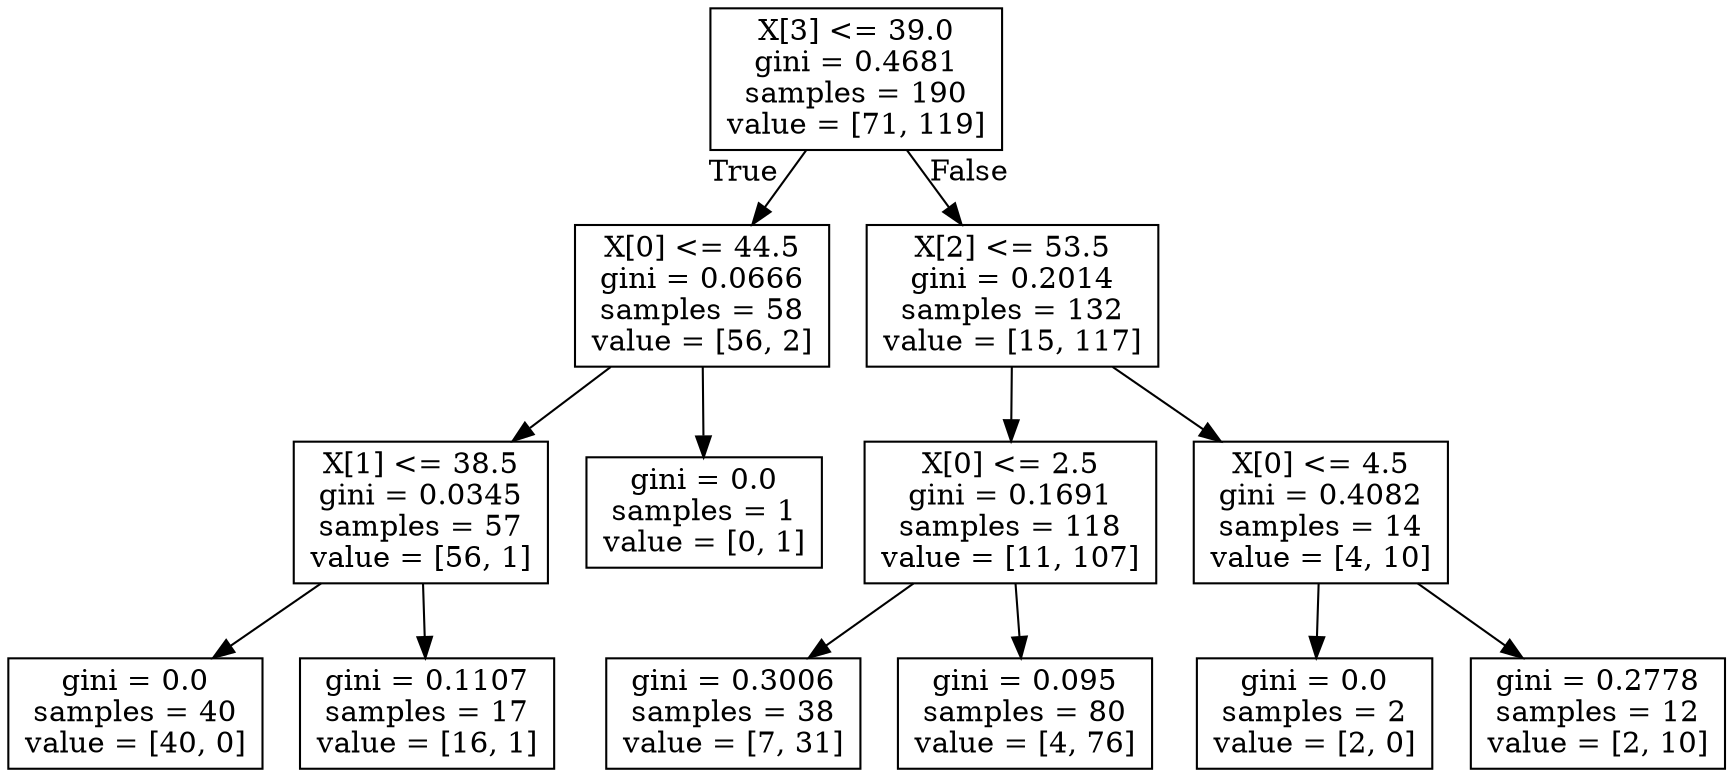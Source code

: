 digraph Tree {
node [shape=box] ;
0 [label="X[3] <= 39.0\ngini = 0.4681\nsamples = 190\nvalue = [71, 119]"] ;
1 [label="X[0] <= 44.5\ngini = 0.0666\nsamples = 58\nvalue = [56, 2]"] ;
0 -> 1 [labeldistance=2.5, labelangle=45, headlabel="True"] ;
2 [label="X[1] <= 38.5\ngini = 0.0345\nsamples = 57\nvalue = [56, 1]"] ;
1 -> 2 ;
3 [label="gini = 0.0\nsamples = 40\nvalue = [40, 0]"] ;
2 -> 3 ;
4 [label="gini = 0.1107\nsamples = 17\nvalue = [16, 1]"] ;
2 -> 4 ;
5 [label="gini = 0.0\nsamples = 1\nvalue = [0, 1]"] ;
1 -> 5 ;
6 [label="X[2] <= 53.5\ngini = 0.2014\nsamples = 132\nvalue = [15, 117]"] ;
0 -> 6 [labeldistance=2.5, labelangle=-45, headlabel="False"] ;
7 [label="X[0] <= 2.5\ngini = 0.1691\nsamples = 118\nvalue = [11, 107]"] ;
6 -> 7 ;
8 [label="gini = 0.3006\nsamples = 38\nvalue = [7, 31]"] ;
7 -> 8 ;
9 [label="gini = 0.095\nsamples = 80\nvalue = [4, 76]"] ;
7 -> 9 ;
10 [label="X[0] <= 4.5\ngini = 0.4082\nsamples = 14\nvalue = [4, 10]"] ;
6 -> 10 ;
11 [label="gini = 0.0\nsamples = 2\nvalue = [2, 0]"] ;
10 -> 11 ;
12 [label="gini = 0.2778\nsamples = 12\nvalue = [2, 10]"] ;
10 -> 12 ;
}